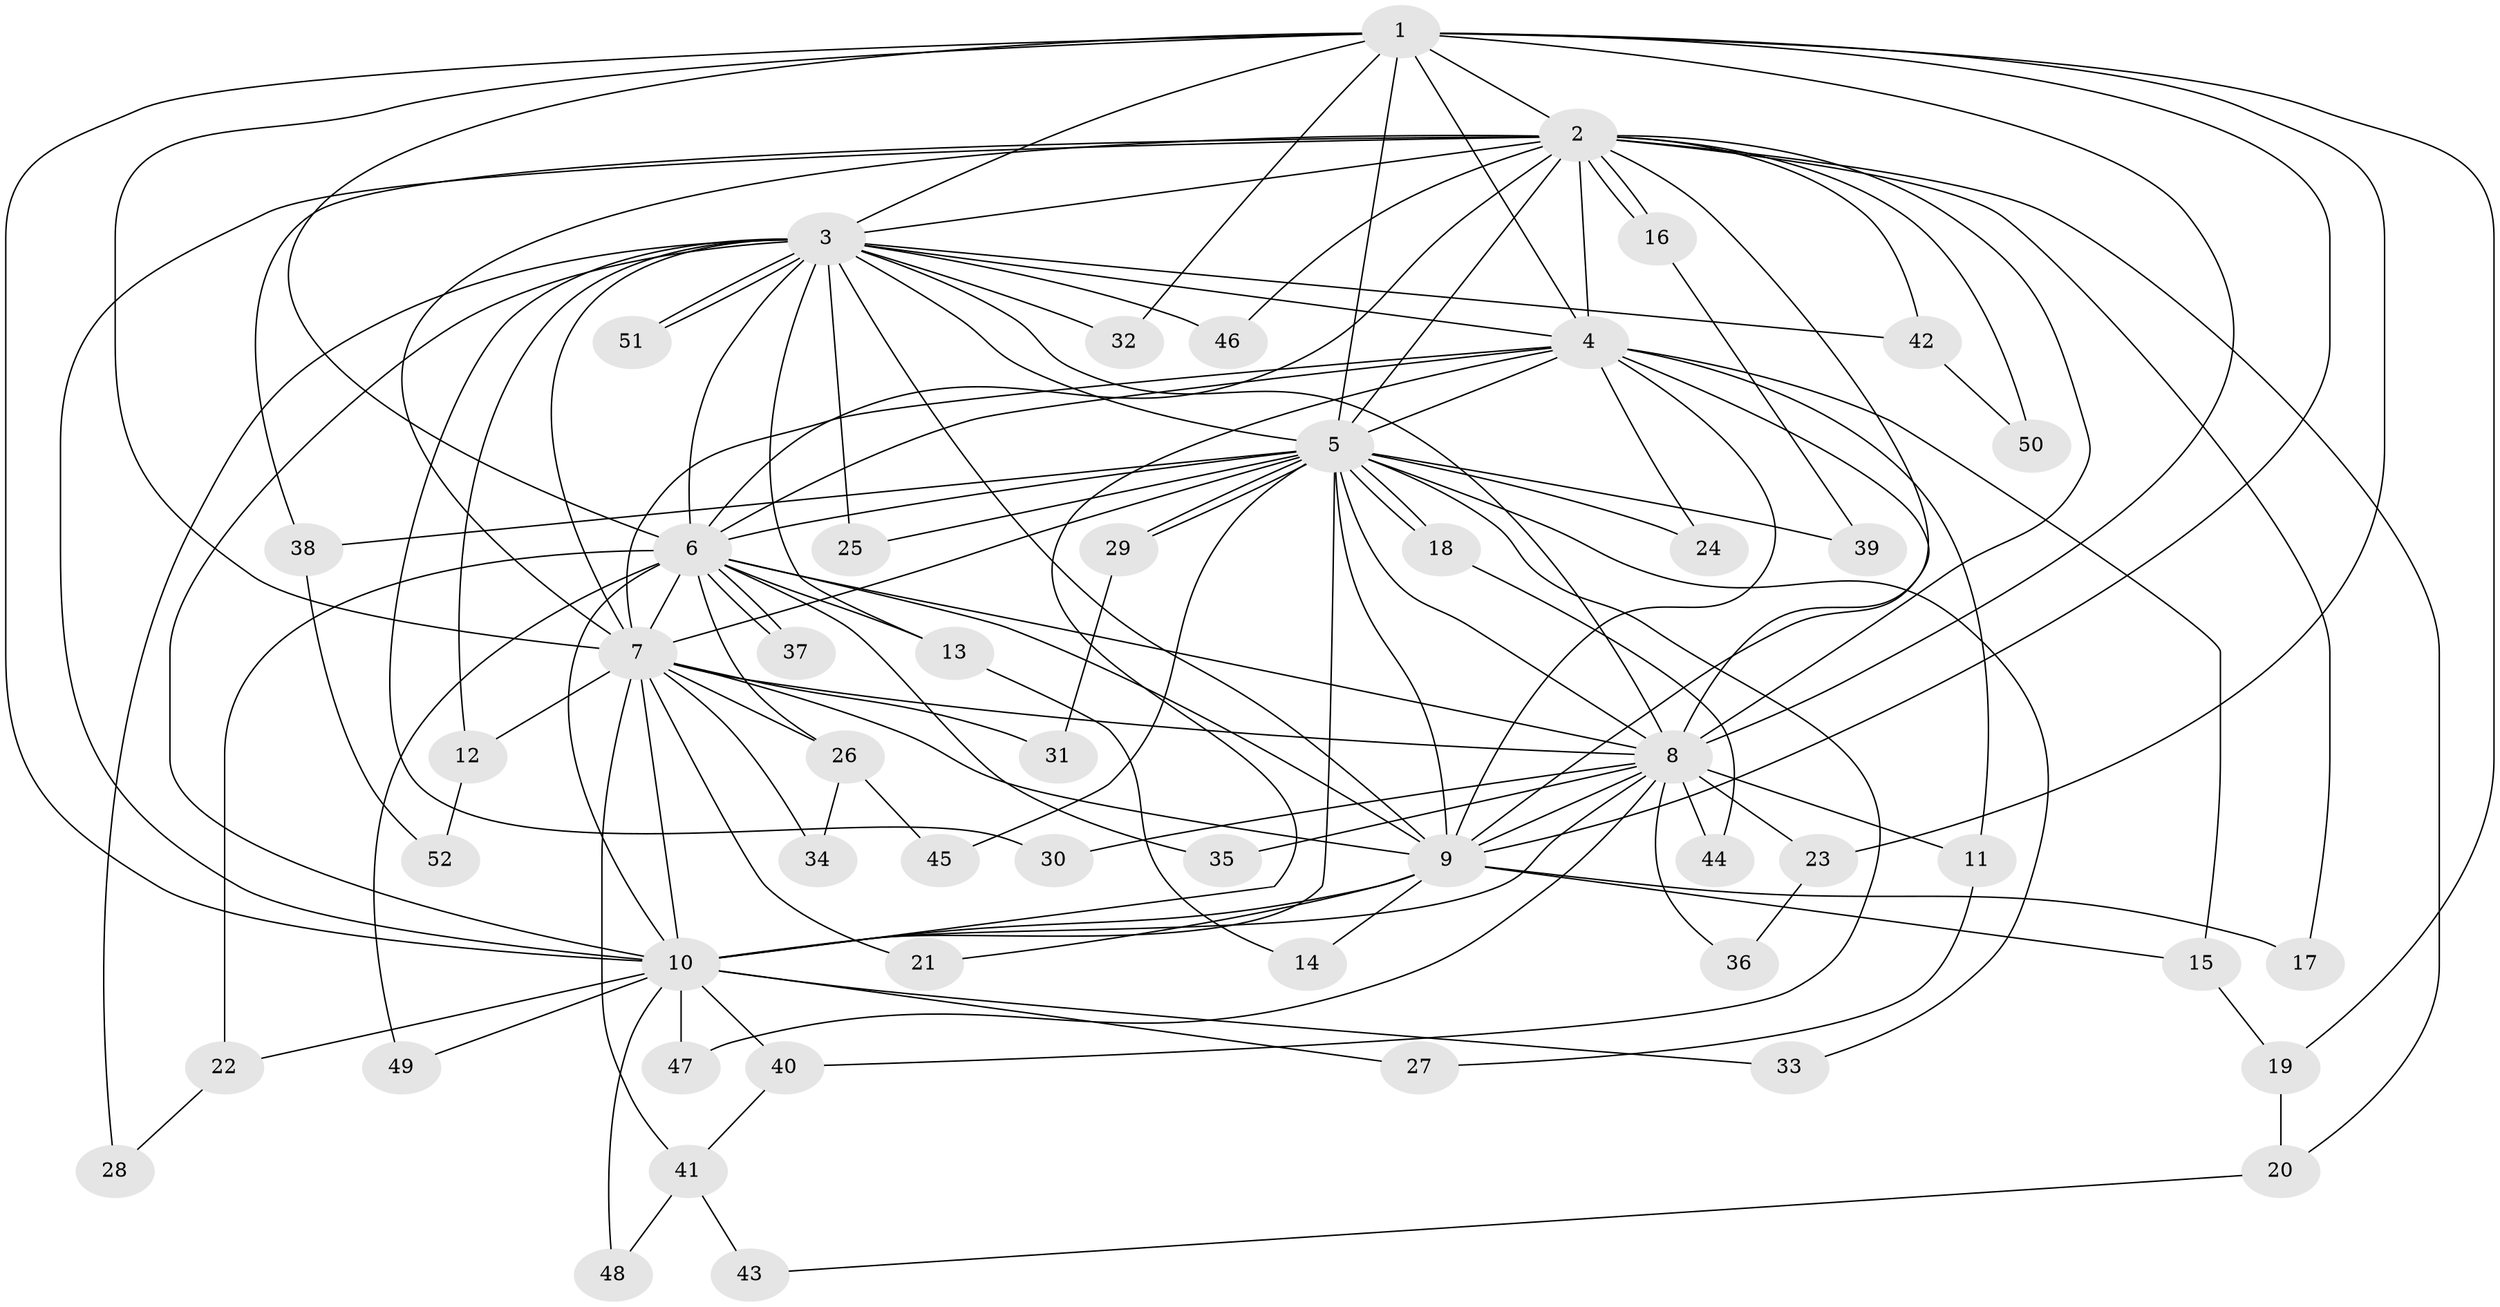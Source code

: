 // Generated by graph-tools (version 1.1) at 2025/49/03/09/25 03:49:42]
// undirected, 52 vertices, 129 edges
graph export_dot {
graph [start="1"]
  node [color=gray90,style=filled];
  1;
  2;
  3;
  4;
  5;
  6;
  7;
  8;
  9;
  10;
  11;
  12;
  13;
  14;
  15;
  16;
  17;
  18;
  19;
  20;
  21;
  22;
  23;
  24;
  25;
  26;
  27;
  28;
  29;
  30;
  31;
  32;
  33;
  34;
  35;
  36;
  37;
  38;
  39;
  40;
  41;
  42;
  43;
  44;
  45;
  46;
  47;
  48;
  49;
  50;
  51;
  52;
  1 -- 2;
  1 -- 3;
  1 -- 4;
  1 -- 5;
  1 -- 6;
  1 -- 7;
  1 -- 8;
  1 -- 9;
  1 -- 10;
  1 -- 19;
  1 -- 23;
  1 -- 32;
  2 -- 3;
  2 -- 4;
  2 -- 5;
  2 -- 6;
  2 -- 7;
  2 -- 8;
  2 -- 9;
  2 -- 10;
  2 -- 16;
  2 -- 16;
  2 -- 17;
  2 -- 20;
  2 -- 38;
  2 -- 42;
  2 -- 46;
  2 -- 50;
  3 -- 4;
  3 -- 5;
  3 -- 6;
  3 -- 7;
  3 -- 8;
  3 -- 9;
  3 -- 10;
  3 -- 12;
  3 -- 13;
  3 -- 25;
  3 -- 28;
  3 -- 30;
  3 -- 32;
  3 -- 42;
  3 -- 46;
  3 -- 51;
  3 -- 51;
  4 -- 5;
  4 -- 6;
  4 -- 7;
  4 -- 8;
  4 -- 9;
  4 -- 10;
  4 -- 11;
  4 -- 15;
  4 -- 24;
  5 -- 6;
  5 -- 7;
  5 -- 8;
  5 -- 9;
  5 -- 10;
  5 -- 18;
  5 -- 18;
  5 -- 24;
  5 -- 25;
  5 -- 29;
  5 -- 29;
  5 -- 33;
  5 -- 38;
  5 -- 39;
  5 -- 40;
  5 -- 45;
  6 -- 7;
  6 -- 8;
  6 -- 9;
  6 -- 10;
  6 -- 13;
  6 -- 22;
  6 -- 26;
  6 -- 35;
  6 -- 37;
  6 -- 37;
  6 -- 49;
  7 -- 8;
  7 -- 9;
  7 -- 10;
  7 -- 12;
  7 -- 21;
  7 -- 26;
  7 -- 31;
  7 -- 34;
  7 -- 41;
  8 -- 9;
  8 -- 10;
  8 -- 11;
  8 -- 23;
  8 -- 30;
  8 -- 35;
  8 -- 36;
  8 -- 44;
  8 -- 47;
  9 -- 10;
  9 -- 14;
  9 -- 15;
  9 -- 17;
  9 -- 21;
  10 -- 22;
  10 -- 27;
  10 -- 33;
  10 -- 40;
  10 -- 47;
  10 -- 48;
  10 -- 49;
  11 -- 27;
  12 -- 52;
  13 -- 14;
  15 -- 19;
  16 -- 39;
  18 -- 44;
  19 -- 20;
  20 -- 43;
  22 -- 28;
  23 -- 36;
  26 -- 34;
  26 -- 45;
  29 -- 31;
  38 -- 52;
  40 -- 41;
  41 -- 43;
  41 -- 48;
  42 -- 50;
}
